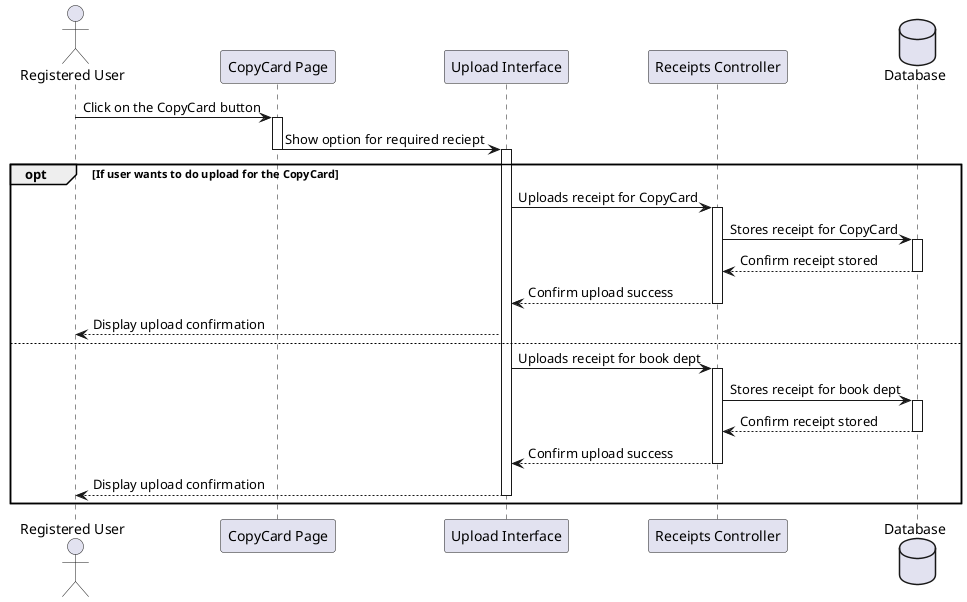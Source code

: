 @startuml
actor "Registered User" as User
participant "CopyCard Page" as Home 
participant "Upload Interface" as Upload
participant "Receipts Controller" as Controller
database "Database" as Storage

User -> Home: Click on the CopyCard button
activate Home
Home -> Upload: Show option for required reciept
deactivate Home
activate Upload

opt If user wants to do upload for the CopyCard
    Upload -> Controller: Uploads receipt for CopyCard
    activate Controller

    Controller -> Storage: Stores receipt for CopyCard
    activate Storage
    Storage --> Controller: Confirm receipt stored
    deactivate Storage

    Controller --> Upload: Confirm upload success
    deactivate Controller

    Upload --> User: Display upload confirmation
else
    Upload -> Controller: Uploads receipt for book dept
    activate Controller

    Controller -> Storage: Stores receipt for book dept
    activate Storage
    Storage --> Controller: Confirm receipt stored
    deactivate Storage

    Controller --> Upload: Confirm upload success
    deactivate Controller

    Upload --> User: Display upload confirmation
    deactivate Upload
end
@enduml
